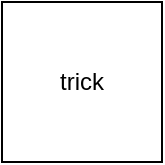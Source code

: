 <mxfile version="20.4.0" type="github"><diagram id="er62cjVlKlNGEm8ttJE_" name="Page-1"><mxGraphModel dx="1422" dy="804" grid="1" gridSize="10" guides="1" tooltips="1" connect="1" arrows="1" fold="1" page="1" pageScale="1" pageWidth="1100" pageHeight="850" math="0" shadow="0"><root><mxCell id="0"/><mxCell id="1" parent="0"/><mxCell id="X6MDGclFvjtyW8qh9nox-1" value="trick" style="whiteSpace=wrap;html=1;aspect=fixed;" parent="1" vertex="1"><mxGeometry x="270" y="180" width="80" height="80" as="geometry"/></mxCell></root></mxGraphModel></diagram></mxfile>
